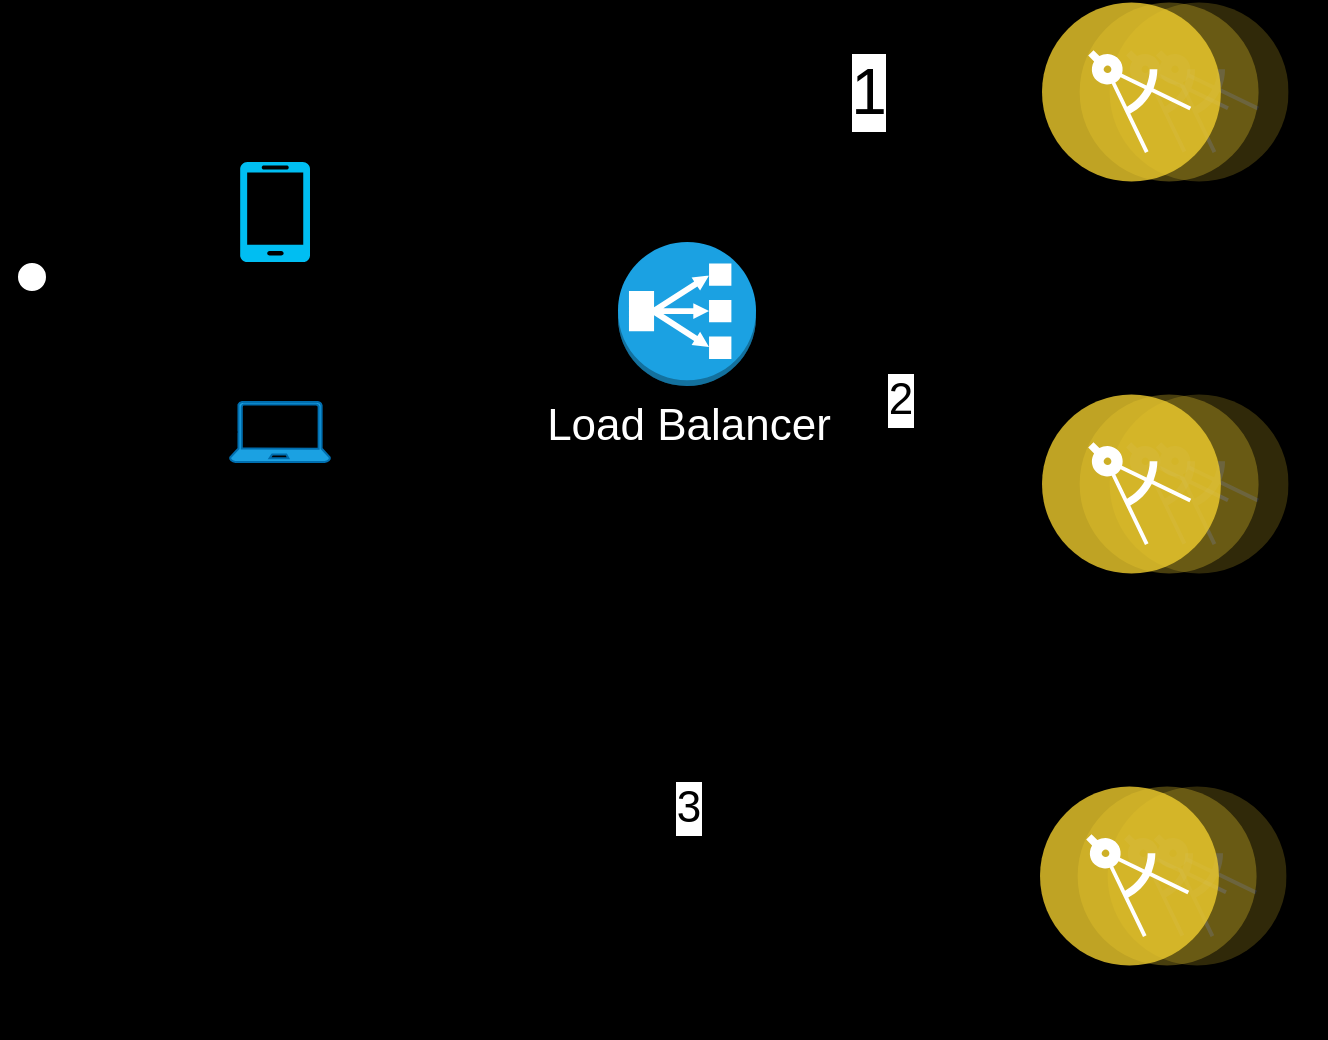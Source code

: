 <mxfile version="26.2.2">
  <diagram name="Page-1" id="GGs35e0VlsxCk_njE4iw">
    <mxGraphModel dx="948" dy="625" grid="0" gridSize="10" guides="1" tooltips="1" connect="1" arrows="1" fold="1" page="1" pageScale="1" pageWidth="800" pageHeight="800" background="#000000" math="0" shadow="0">
      <root>
        <mxCell id="0" />
        <mxCell id="1" parent="0" />
        <mxCell id="9h7DVhOhPWusx6ebFW5_-1" value="" style="edgeStyle=orthogonalEdgeStyle;rounded=0;orthogonalLoop=1;jettySize=auto;html=1;entryX=0;entryY=0.5;entryDx=0;entryDy=0;entryPerimeter=0;" parent="1" source="9h7DVhOhPWusx6ebFW5_-2" target="9h7DVhOhPWusx6ebFW5_-4" edge="1">
          <mxGeometry relative="1" as="geometry">
            <mxPoint x="188" y="319" as="targetPoint" />
            <Array as="points">
              <mxPoint x="149" y="319" />
              <mxPoint x="149" y="264" />
            </Array>
          </mxGeometry>
        </mxCell>
        <mxCell id="9h7DVhOhPWusx6ebFW5_-2" value="User" style="shape=umlActor;verticalLabelPosition=bottom;verticalAlign=top;html=1;outlineConnect=0;" parent="1" vertex="1">
          <mxGeometry x="78" y="289" width="30" height="60" as="geometry" />
        </mxCell>
        <mxCell id="9h7DVhOhPWusx6ebFW5_-3" style="edgeStyle=orthogonalEdgeStyle;rounded=0;orthogonalLoop=1;jettySize=auto;html=1;" parent="1" source="9h7DVhOhPWusx6ebFW5_-4" target="9h7DVhOhPWusx6ebFW5_-11" edge="1">
          <mxGeometry relative="1" as="geometry">
            <Array as="points">
              <mxPoint x="308" y="264" />
              <mxPoint x="308" y="315" />
            </Array>
          </mxGeometry>
        </mxCell>
        <mxCell id="9h7DVhOhPWusx6ebFW5_-4" value="" style="verticalLabelPosition=bottom;html=1;verticalAlign=top;align=center;strokeColor=none;fillColor=#00BEF2;shape=mxgraph.azure.mobile;pointerEvents=1;" parent="1" vertex="1">
          <mxGeometry x="197" y="239" width="35" height="50" as="geometry" />
        </mxCell>
        <mxCell id="9h7DVhOhPWusx6ebFW5_-5" value="" style="sketch=0;aspect=fixed;pointerEvents=1;shadow=0;dashed=0;html=1;strokeColor=#006EAF;labelPosition=center;verticalLabelPosition=bottom;verticalAlign=top;align=center;fillColor=#1ba1e2;shape=mxgraph.azure.laptop;fontColor=#ffffff;" parent="1" vertex="1">
          <mxGeometry x="192" y="359" width="50" height="30" as="geometry" />
        </mxCell>
        <mxCell id="9h7DVhOhPWusx6ebFW5_-6" style="edgeStyle=orthogonalEdgeStyle;rounded=0;orthogonalLoop=1;jettySize=auto;html=1;entryX=0.08;entryY=0.5;entryDx=0;entryDy=0;entryPerimeter=0;" parent="1" source="9h7DVhOhPWusx6ebFW5_-2" target="9h7DVhOhPWusx6ebFW5_-5" edge="1">
          <mxGeometry relative="1" as="geometry">
            <Array as="points">
              <mxPoint x="150" y="319" />
              <mxPoint x="150" y="374" />
            </Array>
          </mxGeometry>
        </mxCell>
        <mxCell id="9h7DVhOhPWusx6ebFW5_-7" value="" style="line;strokeWidth=2;direction=south;html=1;" parent="1" vertex="1">
          <mxGeometry x="268" y="159" width="10" height="390" as="geometry" />
        </mxCell>
        <mxCell id="9h7DVhOhPWusx6ebFW5_-8" value="1" style="edgeStyle=orthogonalEdgeStyle;rounded=0;orthogonalLoop=1;jettySize=auto;html=1;exitX=0.5;exitY=0;exitDx=0;exitDy=0;exitPerimeter=0;entryX=0;entryY=0.5;entryDx=0;entryDy=0;fontSize=32;labelBackgroundColor=light-dark(#FFFFFF,#000000);" parent="1" source="9h7DVhOhPWusx6ebFW5_-11" target="9h7DVhOhPWusx6ebFW5_-13" edge="1">
          <mxGeometry x="0.302" relative="1" as="geometry">
            <mxPoint x="1" as="offset" />
          </mxGeometry>
        </mxCell>
        <mxCell id="9h7DVhOhPWusx6ebFW5_-9" value="&lt;font style=&quot;font-size: 22px;&quot;&gt;2&lt;/font&gt;" style="edgeStyle=orthogonalEdgeStyle;rounded=0;orthogonalLoop=1;jettySize=auto;html=1;exitX=1;exitY=0.5;exitDx=0;exitDy=0;exitPerimeter=0;entryX=0;entryY=0.5;entryDx=0;entryDy=0;" parent="1" source="9h7DVhOhPWusx6ebFW5_-11" target="9h7DVhOhPWusx6ebFW5_-14" edge="1">
          <mxGeometry relative="1" as="geometry" />
        </mxCell>
        <mxCell id="9h7DVhOhPWusx6ebFW5_-10" value="&lt;font style=&quot;font-size: 22px;&quot;&gt;3&lt;/font&gt;" style="edgeStyle=orthogonalEdgeStyle;rounded=0;orthogonalLoop=1;jettySize=auto;html=1;exitX=0.5;exitY=1;exitDx=0;exitDy=0;exitPerimeter=0;entryX=0;entryY=0.5;entryDx=0;entryDy=0;" parent="1" source="9h7DVhOhPWusx6ebFW5_-11" target="9h7DVhOhPWusx6ebFW5_-15" edge="1">
          <mxGeometry relative="1" as="geometry" />
        </mxCell>
        <mxCell id="9h7DVhOhPWusx6ebFW5_-11" value="Load Balancer" style="outlineConnect=0;dashed=0;verticalLabelPosition=bottom;verticalAlign=top;align=center;html=1;shape=mxgraph.aws3.classic_load_balancer;fillColor=#1ba1e2;fontColor=light-dark(#FFFFFF,#FFFFFF);strokeColor=#006EAF;labelBackgroundColor=none;fontSize=22;" parent="1" vertex="1">
          <mxGeometry x="386" y="279" width="69" height="72" as="geometry" />
        </mxCell>
        <mxCell id="9h7DVhOhPWusx6ebFW5_-12" style="edgeStyle=orthogonalEdgeStyle;rounded=0;orthogonalLoop=1;jettySize=auto;html=1;entryX=0;entryY=0.5;entryDx=0;entryDy=0;entryPerimeter=0;" parent="1" source="9h7DVhOhPWusx6ebFW5_-5" target="9h7DVhOhPWusx6ebFW5_-11" edge="1">
          <mxGeometry relative="1" as="geometry">
            <Array as="points">
              <mxPoint x="308" y="374" />
              <mxPoint x="308" y="315" />
            </Array>
          </mxGeometry>
        </mxCell>
        <mxCell id="9h7DVhOhPWusx6ebFW5_-13" value="User Service" style="image;aspect=fixed;perimeter=ellipsePerimeter;html=1;align=center;shadow=0;dashed=0;fontColor=light-dark(#000000,#FFFFFF);labelBackgroundColor=none;fontSize=22;spacingTop=3;image=img/lib/ibm/applications/microservice.svg;horizontal=1;" parent="1" vertex="1">
          <mxGeometry x="598" y="159" width="123.3" height="90" as="geometry" />
        </mxCell>
        <mxCell id="9h7DVhOhPWusx6ebFW5_-14" value="Tweet Service" style="image;aspect=fixed;perimeter=ellipsePerimeter;html=1;align=center;shadow=0;dashed=0;fontColor=light-dark(#000000,#FFFFFF);labelBackgroundColor=none;fontSize=22;spacingTop=3;image=img/lib/ibm/applications/microservice.svg;horizontal=1;" parent="1" vertex="1">
          <mxGeometry x="598" y="355" width="123.3" height="90" as="geometry" />
        </mxCell>
        <mxCell id="9h7DVhOhPWusx6ebFW5_-15" value="Timeline Service" style="image;aspect=fixed;perimeter=ellipsePerimeter;html=1;align=center;shadow=0;dashed=0;fontColor=light-dark(#000000,#FFFFFF);labelBackgroundColor=none;fontSize=22;spacingTop=3;image=img/lib/ibm/applications/microservice.svg;horizontal=1;" parent="1" vertex="1">
          <mxGeometry x="597" y="551" width="123.3" height="90" as="geometry" />
        </mxCell>
      </root>
    </mxGraphModel>
  </diagram>
</mxfile>
